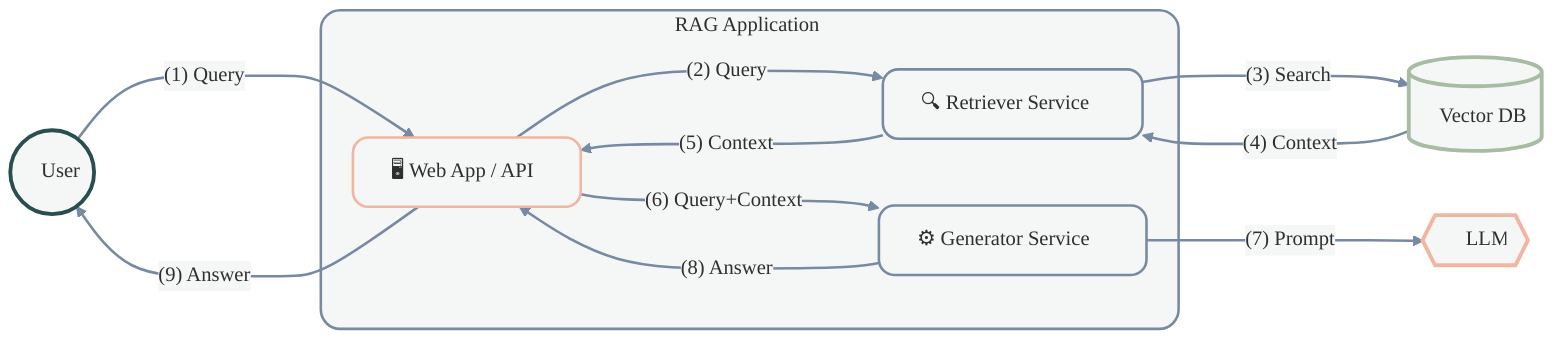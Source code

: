%%{init: {
  'theme': 'base',
  'themeVariables': {
    'fontSize': '16px',
    'fontFamily': '-apple-system, system-ui, sans-serif',
    'lineColor': '#788AA3',
    'primaryColor': '#F5F7F6',
    'primaryTextColor': '#2F2F2F',
    'primaryBorderColor': '#2A4D4E',
    'secondaryColor': '#F5F7F6',
    'tertiaryColor': '#F2B6A0',
    'mainBkg': '#F5F7F6',
    'nodeBorder': '#2A4D4E',
    'clusterBkg': '#F5F7F6',
    'edgeLabelBackground': '#F5F7F6',
    'titleColor': '#2A4D4E',
    'clusterBorder': '#788AA3'
  }
}}%%

flowchart LR
    %% Define nodes with better styling and icons
    user(("👤 User")):::user
    app["🖥️ Web App / API"]:::app
    retriever["🔍 Retriever Service"]:::service
    generator["⚙️ Generator Service"]:::service
    vector_db[("💾 Vector DB")]:::database
    llm{{"🤖 LLM"}}:::llm

    %% Define subgraph for RAG Application with better styling
    subgraph RAG["RAG Application"]
        direction TB
        app
        retriever
        generator
    end

    %% Define relationships with better styling and positioning
    user --->|" (1) Query "|app
    app --->|" (2) Query "|retriever
    retriever --->|" (3) Search "|vector_db
    vector_db --->|" (4) Context "|retriever
    retriever --->|" (5) Context "|app
    app --->|" (6) Query+Context "|generator
    generator --->|" (7) Prompt "|llm
    generator --->|" (8) Answer "|app
    app --->|" (9) Answer "|user

    %% Add better styling with soft neutral colors and rounded corners
    classDef default fill:#F5F7F6,stroke:#2A4D4E,stroke-width:1px,color:#2F2F2F,rx:10;
    
    %% User node with teal background
    classDef user fill:#F5F7F6,stroke-width:3px,stroke:#2A4D4E,color:#2F2F2F,font-weight:500;
    
    %% App nodes with coral accents
    classDef app fill:#F5F7F6,stroke:#F2B6A0,stroke-width:2px,color:#2F2F2F,font-weight:500,rx:12;
    
    %% Service nodes with slate blue accents
    classDef service fill:#F5F7F6,stroke:#788AA3,stroke-width:2px,color:#2F2F2F,font-weight:500,rx:12;
    
    %% Database with olive dust accents
    classDef database fill:#F5F7F6,stroke:#A8BBA3,stroke-width:3px,color:#2F2F2F,font-weight:500;
    
    %% LLM with coral highlight
    classDef llm fill:#F5F7F6,stroke:#F2B6A0,stroke-width:3px,color:#2F2F2F,font-weight:500,rx:12;
    
    %% Container with transparent teal hint
    classDef rag-container fill:#F5F7F6,stroke:#788AA3,stroke-width:2px,color:#2F2F2F,rx:15;

    %% Apply classes
    class user user;
    class app app;
    class retriever,generator service;
    class vector_db database;
    class llm llm;
    class RAG rag-container;

    %% Link styling
    linkStyle default stroke:#788AA3,stroke-width:2px;